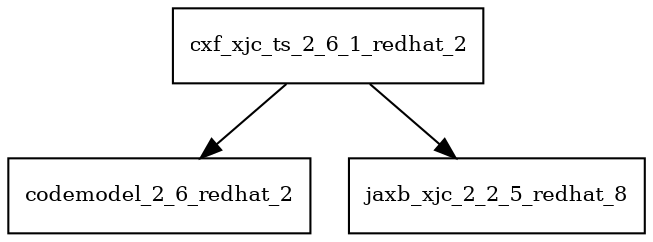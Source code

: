 digraph cxf_xjc_ts_2_6_1_redhat_2_dependencies {
  node [shape = box, fontsize=10.0];
  cxf_xjc_ts_2_6_1_redhat_2 -> codemodel_2_6_redhat_2;
  cxf_xjc_ts_2_6_1_redhat_2 -> jaxb_xjc_2_2_5_redhat_8;
}
